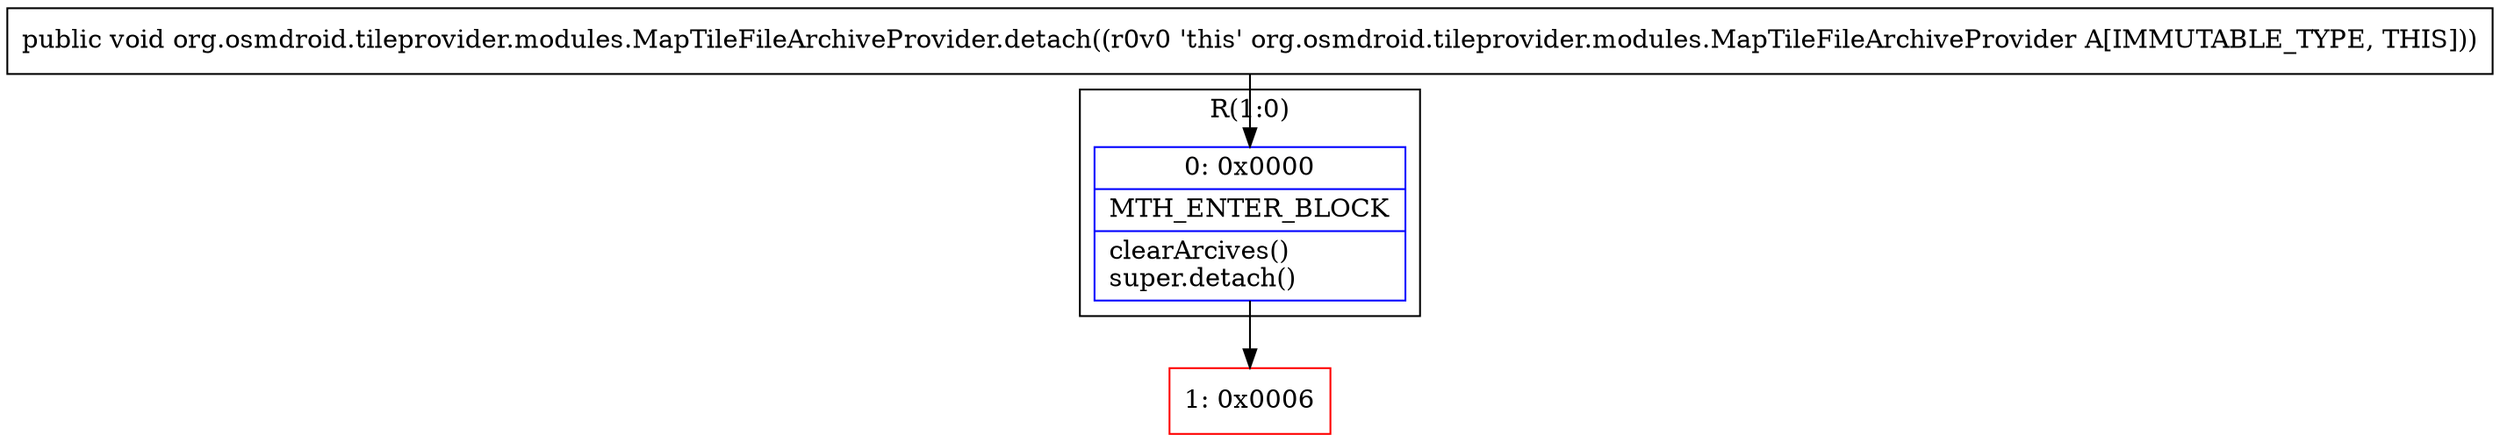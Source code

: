 digraph "CFG fororg.osmdroid.tileprovider.modules.MapTileFileArchiveProvider.detach()V" {
subgraph cluster_Region_1699614732 {
label = "R(1:0)";
node [shape=record,color=blue];
Node_0 [shape=record,label="{0\:\ 0x0000|MTH_ENTER_BLOCK\l|clearArcives()\lsuper.detach()\l}"];
}
Node_1 [shape=record,color=red,label="{1\:\ 0x0006}"];
MethodNode[shape=record,label="{public void org.osmdroid.tileprovider.modules.MapTileFileArchiveProvider.detach((r0v0 'this' org.osmdroid.tileprovider.modules.MapTileFileArchiveProvider A[IMMUTABLE_TYPE, THIS])) }"];
MethodNode -> Node_0;
Node_0 -> Node_1;
}

